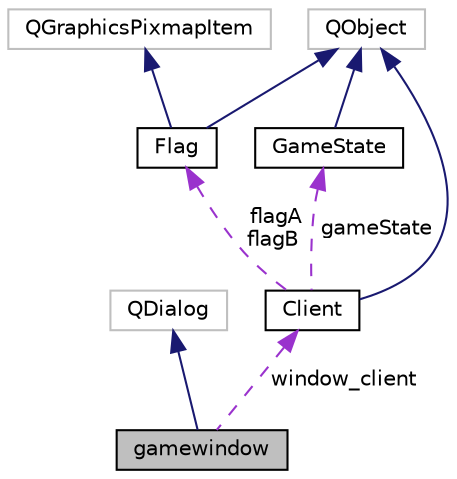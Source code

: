 digraph "gamewindow"
{
  edge [fontname="Helvetica",fontsize="10",labelfontname="Helvetica",labelfontsize="10"];
  node [fontname="Helvetica",fontsize="10",shape=record];
  Node1 [label="gamewindow",height=0.2,width=0.4,color="black", fillcolor="grey75", style="filled", fontcolor="black"];
  Node2 -> Node1 [dir="back",color="midnightblue",fontsize="10",style="solid",fontname="Helvetica"];
  Node2 [label="QDialog",height=0.2,width=0.4,color="grey75", fillcolor="white", style="filled"];
  Node3 -> Node1 [dir="back",color="darkorchid3",fontsize="10",style="dashed",label=" window_client" ,fontname="Helvetica"];
  Node3 [label="Client",height=0.2,width=0.4,color="black", fillcolor="white", style="filled",URL="$class_client.html"];
  Node4 -> Node3 [dir="back",color="midnightblue",fontsize="10",style="solid",fontname="Helvetica"];
  Node4 [label="QObject",height=0.2,width=0.4,color="grey75", fillcolor="white", style="filled"];
  Node5 -> Node3 [dir="back",color="darkorchid3",fontsize="10",style="dashed",label=" flagA\nflagB" ,fontname="Helvetica"];
  Node5 [label="Flag",height=0.2,width=0.4,color="black", fillcolor="white", style="filled",URL="$class_flag.html",tooltip="The Flag class. "];
  Node4 -> Node5 [dir="back",color="midnightblue",fontsize="10",style="solid",fontname="Helvetica"];
  Node6 -> Node5 [dir="back",color="midnightblue",fontsize="10",style="solid",fontname="Helvetica"];
  Node6 [label="QGraphicsPixmapItem",height=0.2,width=0.4,color="grey75", fillcolor="white", style="filled"];
  Node7 -> Node3 [dir="back",color="darkorchid3",fontsize="10",style="dashed",label=" gameState" ,fontname="Helvetica"];
  Node7 [label="GameState",height=0.2,width=0.4,color="black", fillcolor="white", style="filled",URL="$class_game_state.html",tooltip="The GameState class. "];
  Node4 -> Node7 [dir="back",color="midnightblue",fontsize="10",style="solid",fontname="Helvetica"];
}
